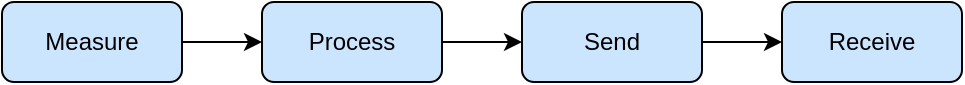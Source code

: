 <mxfile version="16.5.6" type="device"><diagram id="obJP61J7NNqP9lmD6ZsA" name="Page-1"><mxGraphModel dx="813" dy="454" grid="1" gridSize="10" guides="1" tooltips="1" connect="1" arrows="1" fold="1" page="1" pageScale="1" pageWidth="850" pageHeight="1100" math="0" shadow="0"><root><mxCell id="0"/><mxCell id="1" parent="0"/><mxCell id="lPtaGpeTMfWCzxqus0m5-1" style="edgeStyle=orthogonalEdgeStyle;rounded=0;orthogonalLoop=1;jettySize=auto;html=1;entryX=0;entryY=0.5;entryDx=0;entryDy=0;" edge="1" parent="1" source="lPtaGpeTMfWCzxqus0m5-2" target="lPtaGpeTMfWCzxqus0m5-5"><mxGeometry relative="1" as="geometry"/></mxCell><mxCell id="lPtaGpeTMfWCzxqus0m5-2" value="Send" style="rounded=1;whiteSpace=wrap;html=1;fillColor=#CCE5FF;" vertex="1" parent="1"><mxGeometry x="380" y="160" width="90" height="40" as="geometry"/></mxCell><mxCell id="lPtaGpeTMfWCzxqus0m5-3" style="edgeStyle=orthogonalEdgeStyle;rounded=0;orthogonalLoop=1;jettySize=auto;html=1;entryX=0;entryY=0.5;entryDx=0;entryDy=0;" edge="1" parent="1" source="lPtaGpeTMfWCzxqus0m5-4" target="lPtaGpeTMfWCzxqus0m5-2"><mxGeometry relative="1" as="geometry"/></mxCell><mxCell id="lPtaGpeTMfWCzxqus0m5-4" value="Process" style="rounded=1;whiteSpace=wrap;html=1;fillColor=#CCE5FF;" vertex="1" parent="1"><mxGeometry x="250" y="160" width="90" height="40" as="geometry"/></mxCell><mxCell id="lPtaGpeTMfWCzxqus0m5-5" value="Receive" style="rounded=1;whiteSpace=wrap;html=1;fillColor=#CCE5FF;" vertex="1" parent="1"><mxGeometry x="510" y="160" width="90" height="40" as="geometry"/></mxCell><mxCell id="lPtaGpeTMfWCzxqus0m5-6" style="edgeStyle=orthogonalEdgeStyle;rounded=0;orthogonalLoop=1;jettySize=auto;html=1;entryX=0;entryY=0.5;entryDx=0;entryDy=0;" edge="1" parent="1" source="lPtaGpeTMfWCzxqus0m5-7" target="lPtaGpeTMfWCzxqus0m5-4"><mxGeometry relative="1" as="geometry"/></mxCell><mxCell id="lPtaGpeTMfWCzxqus0m5-7" value="Measure" style="rounded=1;whiteSpace=wrap;html=1;fillColor=#CCE5FF;" vertex="1" parent="1"><mxGeometry x="120" y="160" width="90" height="40" as="geometry"/></mxCell></root></mxGraphModel></diagram></mxfile>
